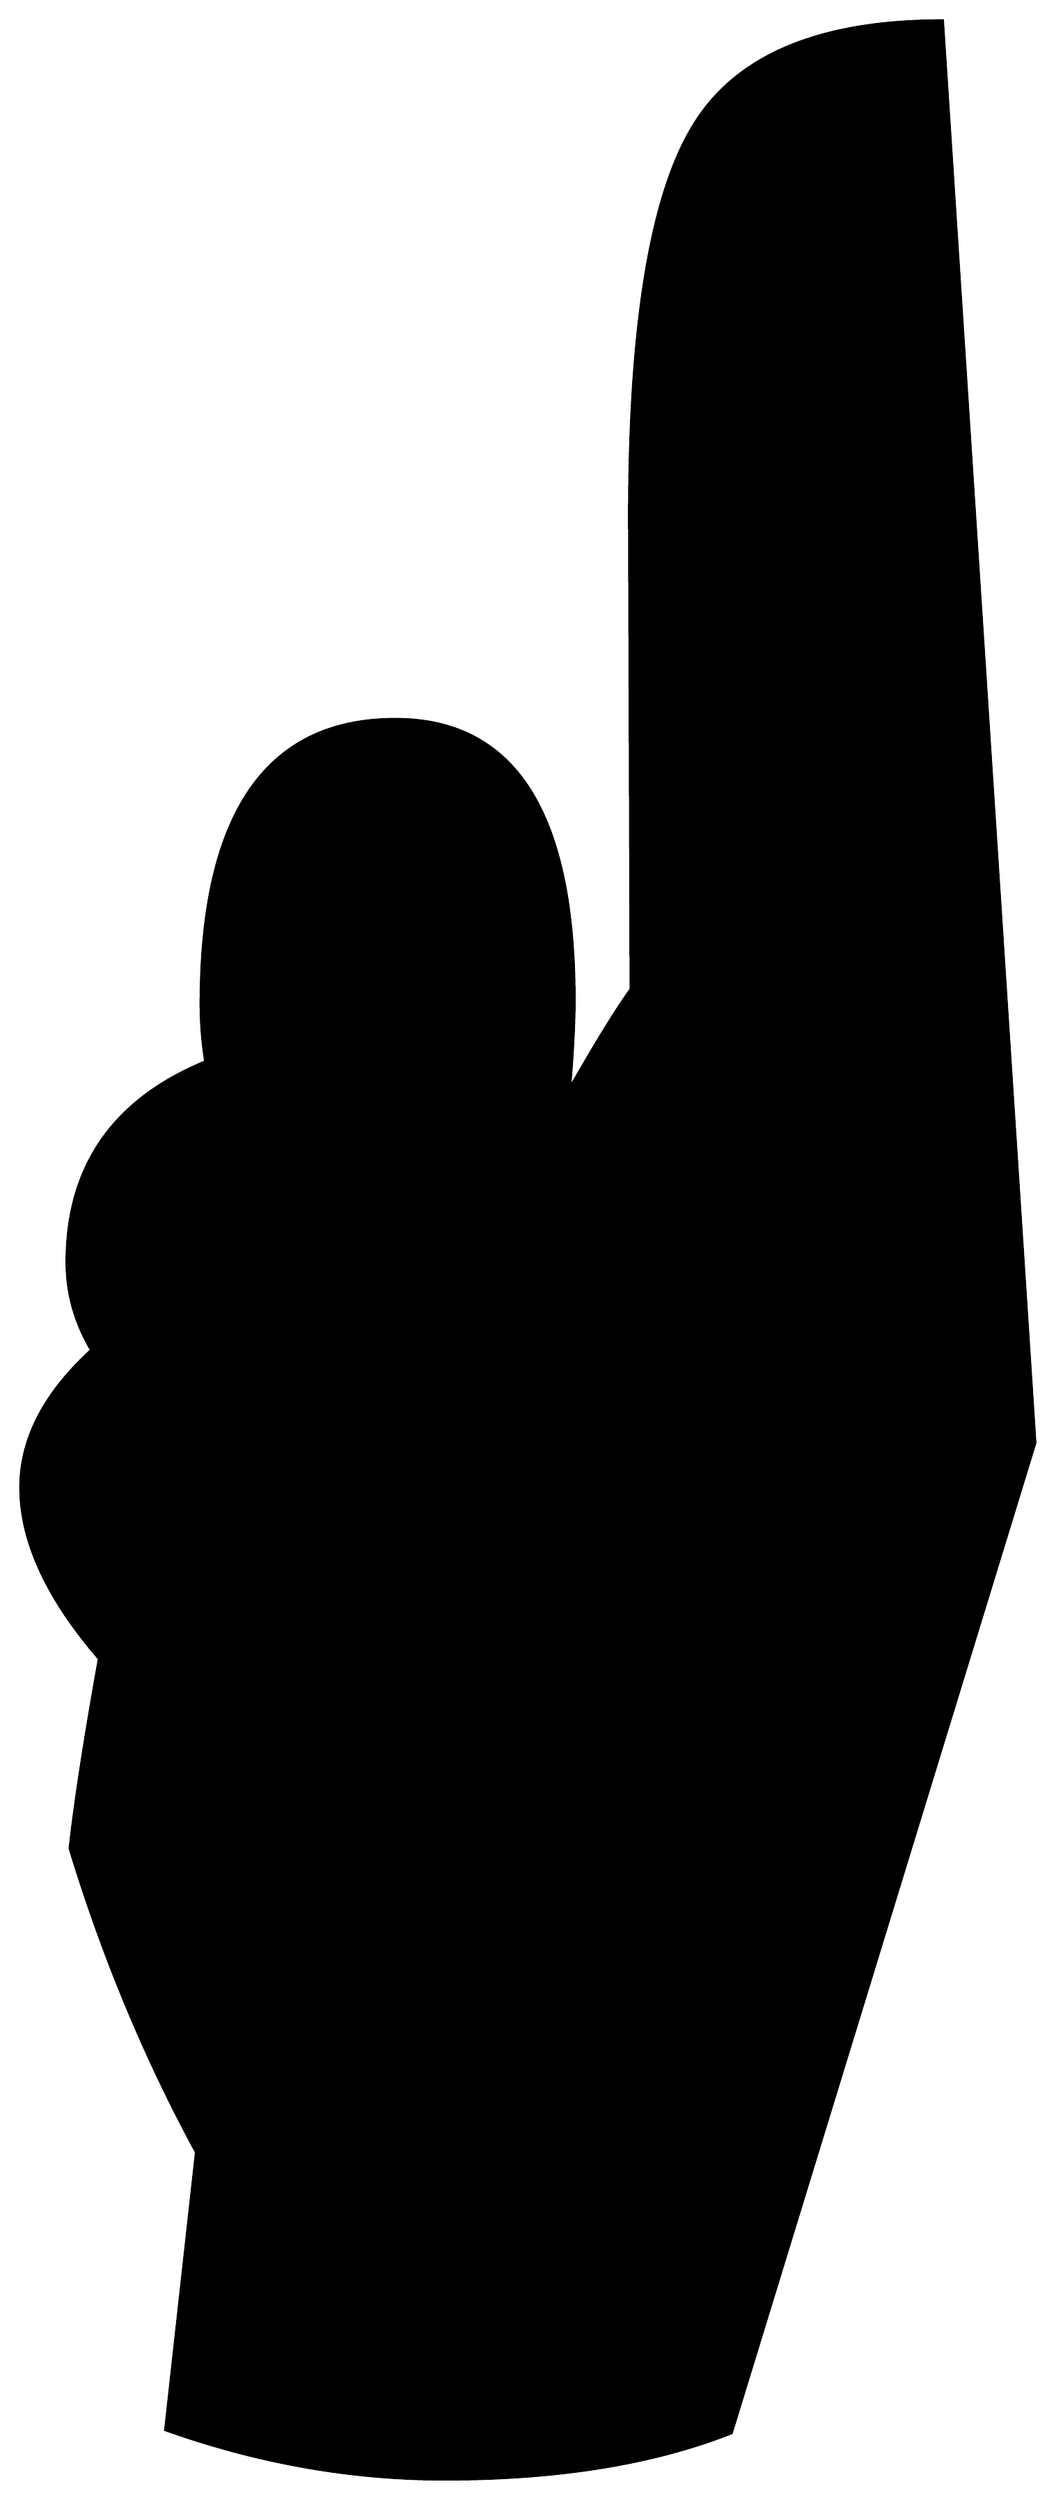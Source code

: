 


\begin{tikzpicture}[y=0.80pt, x=0.80pt, yscale=-1.0, xscale=1.0, inner sep=0pt, outer sep=0pt]
\begin{scope}[shift={(100.0,1800.0)},nonzero rule]
  \path[draw=.,fill=.,line width=1.600pt] (830.0,-551.0) --
    (633.0,91.0) .. controls (582.333,111.0) and (520.333,121.0) ..
    (447.0,121.0) .. controls (386.333,121.0) and (326.0,110.333) ..
    (266.0,89.0) -- (286.0,-91.0) .. controls (252.667,-152.333) and
    (225.333,-218.0) .. (204.0,-288.0) .. controls (207.333,-318.0)
    and (213.667,-359.0) .. (223.0,-411.0) .. controls
    (189.0,-450.333) and (172.0,-487.333) .. (172.0,-522.0) ..
    controls (172.0,-553.333) and (187.333,-583.0) .. (218.0,-611.0)
    .. controls (207.333,-629.0) and (202.0,-648.0) ..
    (202.0,-668.0) .. controls (202.0,-730.0) and (232.0,-773.333)
    .. (292.0,-798.0) .. controls (290.0,-810.667) and
    (289.0,-823.0) .. (289.0,-835.0) .. controls (289.0,-958.333)
    and (331.0,-1020.0) .. (415.0,-1020.0) .. controls
    (492.333,-1020.0) and (531.0,-959.333) .. (531.0,-838.0) ..
    controls (531.0,-823.333) and (530.0,-804.0) .. (528.0,-780.0)
    .. controls (544.667,-809.333) and (558.0,-831.0) ..
    (568.0,-845.0) -- (567.0,-1151.0) .. controls
    (567.0,-1274.333) and (580.667,-1358.667) .. (608.0,-1404.0) ..
    controls (635.333,-1450.0) and (689.333,-1473.0) ..
    (770.0,-1473.0) -- (830.0,-551.0) -- cycle;
\end{scope}

\end{tikzpicture}

